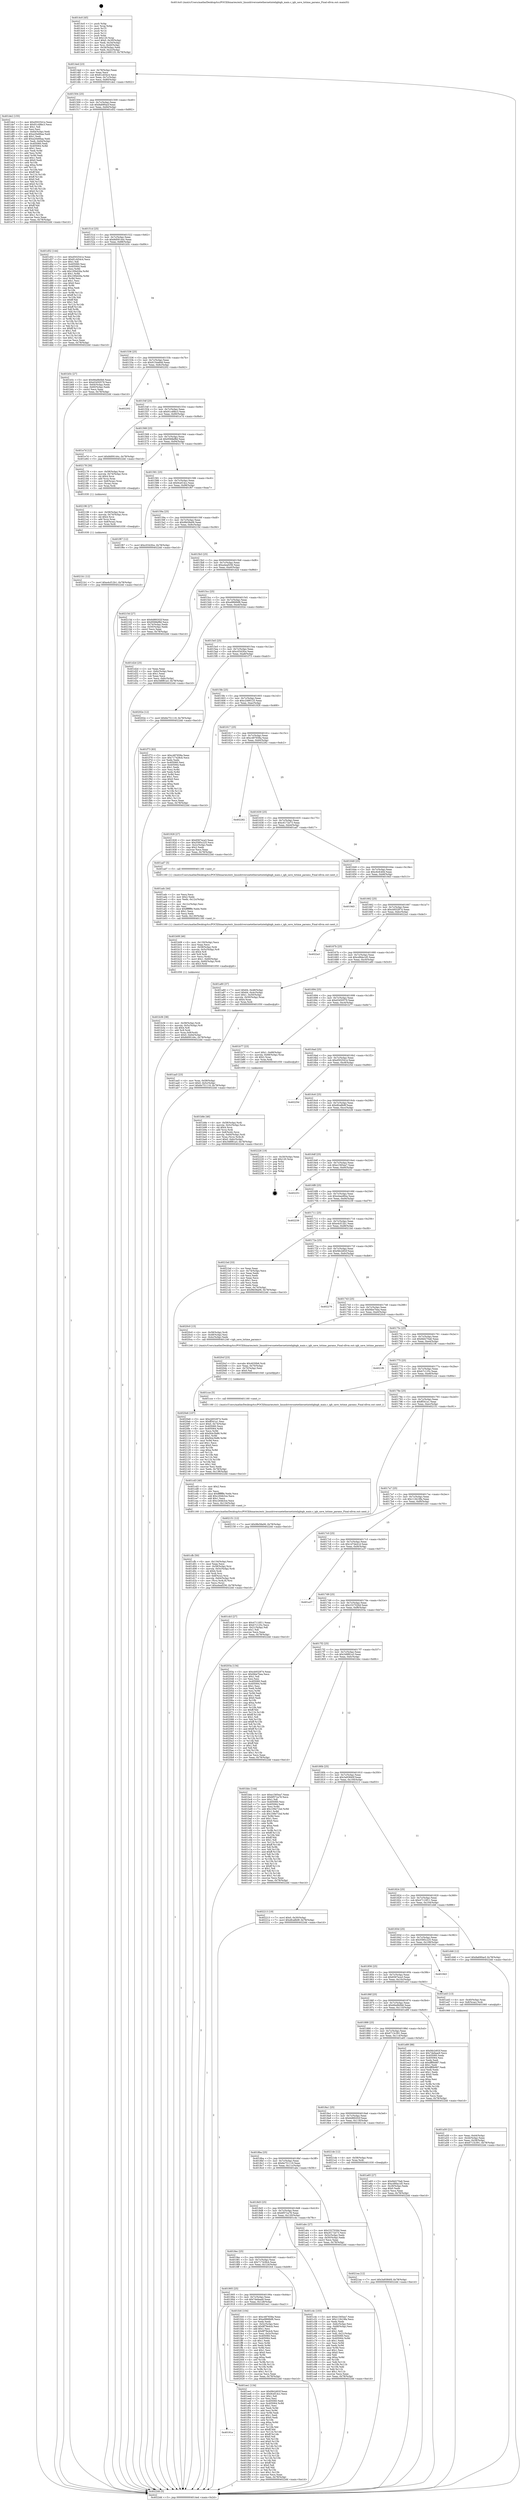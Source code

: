 digraph "0x4014c0" {
  label = "0x4014c0 (/mnt/c/Users/mathe/Desktop/tcc/POCII/binaries/extr_linuxdriversnetethernetinteligbigb_main.c_igb_save_txtime_params_Final-ollvm.out::main(0))"
  labelloc = "t"
  node[shape=record]

  Entry [label="",width=0.3,height=0.3,shape=circle,fillcolor=black,style=filled]
  "0x4014ed" [label="{
     0x4014ed [23]\l
     | [instrs]\l
     &nbsp;&nbsp;0x4014ed \<+3\>: mov -0x78(%rbp),%eax\l
     &nbsp;&nbsp;0x4014f0 \<+2\>: mov %eax,%ecx\l
     &nbsp;&nbsp;0x4014f2 \<+6\>: sub $0x81cb54c4,%ecx\l
     &nbsp;&nbsp;0x4014f8 \<+3\>: mov %eax,-0x7c(%rbp)\l
     &nbsp;&nbsp;0x4014fb \<+3\>: mov %ecx,-0x80(%rbp)\l
     &nbsp;&nbsp;0x4014fe \<+6\>: je 0000000000401de2 \<main+0x922\>\l
  }"]
  "0x401de2" [label="{
     0x401de2 [155]\l
     | [instrs]\l
     &nbsp;&nbsp;0x401de2 \<+5\>: mov $0xd502541e,%eax\l
     &nbsp;&nbsp;0x401de7 \<+5\>: mov $0x91c49bc3,%ecx\l
     &nbsp;&nbsp;0x401dec \<+2\>: mov $0x1,%dl\l
     &nbsp;&nbsp;0x401dee \<+2\>: xor %esi,%esi\l
     &nbsp;&nbsp;0x401df0 \<+3\>: mov -0x64(%rbp),%edi\l
     &nbsp;&nbsp;0x401df3 \<+6\>: sub $0xa20e66aa,%edi\l
     &nbsp;&nbsp;0x401df9 \<+3\>: add $0x1,%edi\l
     &nbsp;&nbsp;0x401dfc \<+6\>: add $0xa20e66aa,%edi\l
     &nbsp;&nbsp;0x401e02 \<+3\>: mov %edi,-0x64(%rbp)\l
     &nbsp;&nbsp;0x401e05 \<+7\>: mov 0x405060,%edi\l
     &nbsp;&nbsp;0x401e0c \<+8\>: mov 0x405064,%r8d\l
     &nbsp;&nbsp;0x401e14 \<+3\>: sub $0x1,%esi\l
     &nbsp;&nbsp;0x401e17 \<+3\>: mov %edi,%r9d\l
     &nbsp;&nbsp;0x401e1a \<+3\>: add %esi,%r9d\l
     &nbsp;&nbsp;0x401e1d \<+4\>: imul %r9d,%edi\l
     &nbsp;&nbsp;0x401e21 \<+3\>: and $0x1,%edi\l
     &nbsp;&nbsp;0x401e24 \<+3\>: cmp $0x0,%edi\l
     &nbsp;&nbsp;0x401e27 \<+4\>: sete %r10b\l
     &nbsp;&nbsp;0x401e2b \<+4\>: cmp $0xa,%r8d\l
     &nbsp;&nbsp;0x401e2f \<+4\>: setl %r11b\l
     &nbsp;&nbsp;0x401e33 \<+3\>: mov %r10b,%bl\l
     &nbsp;&nbsp;0x401e36 \<+3\>: xor $0xff,%bl\l
     &nbsp;&nbsp;0x401e39 \<+3\>: mov %r11b,%r14b\l
     &nbsp;&nbsp;0x401e3c \<+4\>: xor $0xff,%r14b\l
     &nbsp;&nbsp;0x401e40 \<+3\>: xor $0x0,%dl\l
     &nbsp;&nbsp;0x401e43 \<+3\>: mov %bl,%r15b\l
     &nbsp;&nbsp;0x401e46 \<+4\>: and $0x0,%r15b\l
     &nbsp;&nbsp;0x401e4a \<+3\>: and %dl,%r10b\l
     &nbsp;&nbsp;0x401e4d \<+3\>: mov %r14b,%r12b\l
     &nbsp;&nbsp;0x401e50 \<+4\>: and $0x0,%r12b\l
     &nbsp;&nbsp;0x401e54 \<+3\>: and %dl,%r11b\l
     &nbsp;&nbsp;0x401e57 \<+3\>: or %r10b,%r15b\l
     &nbsp;&nbsp;0x401e5a \<+3\>: or %r11b,%r12b\l
     &nbsp;&nbsp;0x401e5d \<+3\>: xor %r12b,%r15b\l
     &nbsp;&nbsp;0x401e60 \<+3\>: or %r14b,%bl\l
     &nbsp;&nbsp;0x401e63 \<+3\>: xor $0xff,%bl\l
     &nbsp;&nbsp;0x401e66 \<+3\>: or $0x0,%dl\l
     &nbsp;&nbsp;0x401e69 \<+2\>: and %dl,%bl\l
     &nbsp;&nbsp;0x401e6b \<+3\>: or %bl,%r15b\l
     &nbsp;&nbsp;0x401e6e \<+4\>: test $0x1,%r15b\l
     &nbsp;&nbsp;0x401e72 \<+3\>: cmovne %ecx,%eax\l
     &nbsp;&nbsp;0x401e75 \<+3\>: mov %eax,-0x78(%rbp)\l
     &nbsp;&nbsp;0x401e78 \<+5\>: jmp 00000000004022dd \<main+0xe1d\>\l
  }"]
  "0x401504" [label="{
     0x401504 [25]\l
     | [instrs]\l
     &nbsp;&nbsp;0x401504 \<+5\>: jmp 0000000000401509 \<main+0x49\>\l
     &nbsp;&nbsp;0x401509 \<+3\>: mov -0x7c(%rbp),%eax\l
     &nbsp;&nbsp;0x40150c \<+5\>: sub $0x8a690acf,%eax\l
     &nbsp;&nbsp;0x401511 \<+6\>: mov %eax,-0x84(%rbp)\l
     &nbsp;&nbsp;0x401517 \<+6\>: je 0000000000401d52 \<main+0x892\>\l
  }"]
  Exit [label="",width=0.3,height=0.3,shape=circle,fillcolor=black,style=filled,peripheries=2]
  "0x401d52" [label="{
     0x401d52 [144]\l
     | [instrs]\l
     &nbsp;&nbsp;0x401d52 \<+5\>: mov $0xd502541e,%eax\l
     &nbsp;&nbsp;0x401d57 \<+5\>: mov $0x81cb54c4,%ecx\l
     &nbsp;&nbsp;0x401d5c \<+2\>: mov $0x1,%dl\l
     &nbsp;&nbsp;0x401d5e \<+7\>: mov 0x405060,%esi\l
     &nbsp;&nbsp;0x401d65 \<+7\>: mov 0x405064,%edi\l
     &nbsp;&nbsp;0x401d6c \<+3\>: mov %esi,%r8d\l
     &nbsp;&nbsp;0x401d6f \<+7\>: add $0x10f4d26a,%r8d\l
     &nbsp;&nbsp;0x401d76 \<+4\>: sub $0x1,%r8d\l
     &nbsp;&nbsp;0x401d7a \<+7\>: sub $0x10f4d26a,%r8d\l
     &nbsp;&nbsp;0x401d81 \<+4\>: imul %r8d,%esi\l
     &nbsp;&nbsp;0x401d85 \<+3\>: and $0x1,%esi\l
     &nbsp;&nbsp;0x401d88 \<+3\>: cmp $0x0,%esi\l
     &nbsp;&nbsp;0x401d8b \<+4\>: sete %r9b\l
     &nbsp;&nbsp;0x401d8f \<+3\>: cmp $0xa,%edi\l
     &nbsp;&nbsp;0x401d92 \<+4\>: setl %r10b\l
     &nbsp;&nbsp;0x401d96 \<+3\>: mov %r9b,%r11b\l
     &nbsp;&nbsp;0x401d99 \<+4\>: xor $0xff,%r11b\l
     &nbsp;&nbsp;0x401d9d \<+3\>: mov %r10b,%bl\l
     &nbsp;&nbsp;0x401da0 \<+3\>: xor $0xff,%bl\l
     &nbsp;&nbsp;0x401da3 \<+3\>: xor $0x1,%dl\l
     &nbsp;&nbsp;0x401da6 \<+3\>: mov %r11b,%r14b\l
     &nbsp;&nbsp;0x401da9 \<+4\>: and $0xff,%r14b\l
     &nbsp;&nbsp;0x401dad \<+3\>: and %dl,%r9b\l
     &nbsp;&nbsp;0x401db0 \<+3\>: mov %bl,%r15b\l
     &nbsp;&nbsp;0x401db3 \<+4\>: and $0xff,%r15b\l
     &nbsp;&nbsp;0x401db7 \<+3\>: and %dl,%r10b\l
     &nbsp;&nbsp;0x401dba \<+3\>: or %r9b,%r14b\l
     &nbsp;&nbsp;0x401dbd \<+3\>: or %r10b,%r15b\l
     &nbsp;&nbsp;0x401dc0 \<+3\>: xor %r15b,%r14b\l
     &nbsp;&nbsp;0x401dc3 \<+3\>: or %bl,%r11b\l
     &nbsp;&nbsp;0x401dc6 \<+4\>: xor $0xff,%r11b\l
     &nbsp;&nbsp;0x401dca \<+3\>: or $0x1,%dl\l
     &nbsp;&nbsp;0x401dcd \<+3\>: and %dl,%r11b\l
     &nbsp;&nbsp;0x401dd0 \<+3\>: or %r11b,%r14b\l
     &nbsp;&nbsp;0x401dd3 \<+4\>: test $0x1,%r14b\l
     &nbsp;&nbsp;0x401dd7 \<+3\>: cmovne %ecx,%eax\l
     &nbsp;&nbsp;0x401dda \<+3\>: mov %eax,-0x78(%rbp)\l
     &nbsp;&nbsp;0x401ddd \<+5\>: jmp 00000000004022dd \<main+0xe1d\>\l
  }"]
  "0x40151d" [label="{
     0x40151d [25]\l
     | [instrs]\l
     &nbsp;&nbsp;0x40151d \<+5\>: jmp 0000000000401522 \<main+0x62\>\l
     &nbsp;&nbsp;0x401522 \<+3\>: mov -0x7c(%rbp),%eax\l
     &nbsp;&nbsp;0x401525 \<+5\>: sub $0x8d09144c,%eax\l
     &nbsp;&nbsp;0x40152a \<+6\>: mov %eax,-0x88(%rbp)\l
     &nbsp;&nbsp;0x401530 \<+6\>: je 0000000000401b5c \<main+0x69c\>\l
  }"]
  "0x4021ea" [label="{
     0x4021ea [12]\l
     | [instrs]\l
     &nbsp;&nbsp;0x4021ea \<+7\>: movl $0x3a93840f,-0x78(%rbp)\l
     &nbsp;&nbsp;0x4021f1 \<+5\>: jmp 00000000004022dd \<main+0xe1d\>\l
  }"]
  "0x401b5c" [label="{
     0x401b5c [27]\l
     | [instrs]\l
     &nbsp;&nbsp;0x401b5c \<+5\>: mov $0x66a9b0b6,%eax\l
     &nbsp;&nbsp;0x401b61 \<+5\>: mov $0xd3450579,%ecx\l
     &nbsp;&nbsp;0x401b66 \<+3\>: mov -0x64(%rbp),%edx\l
     &nbsp;&nbsp;0x401b69 \<+3\>: cmp -0x60(%rbp),%edx\l
     &nbsp;&nbsp;0x401b6c \<+3\>: cmovl %ecx,%eax\l
     &nbsp;&nbsp;0x401b6f \<+3\>: mov %eax,-0x78(%rbp)\l
     &nbsp;&nbsp;0x401b72 \<+5\>: jmp 00000000004022dd \<main+0xe1d\>\l
  }"]
  "0x401536" [label="{
     0x401536 [25]\l
     | [instrs]\l
     &nbsp;&nbsp;0x401536 \<+5\>: jmp 000000000040153b \<main+0x7b\>\l
     &nbsp;&nbsp;0x40153b \<+3\>: mov -0x7c(%rbp),%eax\l
     &nbsp;&nbsp;0x40153e \<+5\>: sub $0x9154a6dd,%eax\l
     &nbsp;&nbsp;0x401543 \<+6\>: mov %eax,-0x8c(%rbp)\l
     &nbsp;&nbsp;0x401549 \<+6\>: je 0000000000402202 \<main+0xd42\>\l
  }"]
  "0x4021b1" [label="{
     0x4021b1 [12]\l
     | [instrs]\l
     &nbsp;&nbsp;0x4021b1 \<+7\>: movl $0xe4cf12b1,-0x78(%rbp)\l
     &nbsp;&nbsp;0x4021b8 \<+5\>: jmp 00000000004022dd \<main+0xe1d\>\l
  }"]
  "0x402202" [label="{
     0x402202\l
  }", style=dashed]
  "0x40154f" [label="{
     0x40154f [25]\l
     | [instrs]\l
     &nbsp;&nbsp;0x40154f \<+5\>: jmp 0000000000401554 \<main+0x94\>\l
     &nbsp;&nbsp;0x401554 \<+3\>: mov -0x7c(%rbp),%eax\l
     &nbsp;&nbsp;0x401557 \<+5\>: sub $0x91c49bc3,%eax\l
     &nbsp;&nbsp;0x40155c \<+6\>: mov %eax,-0x90(%rbp)\l
     &nbsp;&nbsp;0x401562 \<+6\>: je 0000000000401e7d \<main+0x9bd\>\l
  }"]
  "0x402196" [label="{
     0x402196 [27]\l
     | [instrs]\l
     &nbsp;&nbsp;0x402196 \<+4\>: mov -0x58(%rbp),%rax\l
     &nbsp;&nbsp;0x40219a \<+4\>: movslq -0x74(%rbp),%rcx\l
     &nbsp;&nbsp;0x40219e \<+4\>: shl $0x4,%rcx\l
     &nbsp;&nbsp;0x4021a2 \<+3\>: add %rcx,%rax\l
     &nbsp;&nbsp;0x4021a5 \<+4\>: mov 0x8(%rax),%rax\l
     &nbsp;&nbsp;0x4021a9 \<+3\>: mov %rax,%rdi\l
     &nbsp;&nbsp;0x4021ac \<+5\>: call 0000000000401030 \<free@plt\>\l
     | [calls]\l
     &nbsp;&nbsp;0x401030 \{1\} (unknown)\l
  }"]
  "0x401e7d" [label="{
     0x401e7d [12]\l
     | [instrs]\l
     &nbsp;&nbsp;0x401e7d \<+7\>: movl $0x8d09144c,-0x78(%rbp)\l
     &nbsp;&nbsp;0x401e84 \<+5\>: jmp 00000000004022dd \<main+0xe1d\>\l
  }"]
  "0x401568" [label="{
     0x401568 [25]\l
     | [instrs]\l
     &nbsp;&nbsp;0x401568 \<+5\>: jmp 000000000040156d \<main+0xad\>\l
     &nbsp;&nbsp;0x40156d \<+3\>: mov -0x7c(%rbp),%eax\l
     &nbsp;&nbsp;0x401570 \<+5\>: sub $0x9568ef8d,%eax\l
     &nbsp;&nbsp;0x401575 \<+6\>: mov %eax,-0x94(%rbp)\l
     &nbsp;&nbsp;0x40157b \<+6\>: je 0000000000402178 \<main+0xcb8\>\l
  }"]
  "0x4020e6" [label="{
     0x4020e6 [107]\l
     | [instrs]\l
     &nbsp;&nbsp;0x4020e6 \<+5\>: mov $0xcb932874,%edx\l
     &nbsp;&nbsp;0x4020eb \<+5\>: mov $0xff341a1,%esi\l
     &nbsp;&nbsp;0x4020f0 \<+7\>: movl $0x0,-0x74(%rbp)\l
     &nbsp;&nbsp;0x4020f7 \<+7\>: mov 0x405060,%ecx\l
     &nbsp;&nbsp;0x4020fe \<+8\>: mov 0x405064,%r8d\l
     &nbsp;&nbsp;0x402106 \<+3\>: mov %ecx,%r9d\l
     &nbsp;&nbsp;0x402109 \<+7\>: add $0xf44c5b86,%r9d\l
     &nbsp;&nbsp;0x402110 \<+4\>: sub $0x1,%r9d\l
     &nbsp;&nbsp;0x402114 \<+7\>: sub $0xf44c5b86,%r9d\l
     &nbsp;&nbsp;0x40211b \<+4\>: imul %r9d,%ecx\l
     &nbsp;&nbsp;0x40211f \<+3\>: and $0x1,%ecx\l
     &nbsp;&nbsp;0x402122 \<+3\>: cmp $0x0,%ecx\l
     &nbsp;&nbsp;0x402125 \<+4\>: sete %r10b\l
     &nbsp;&nbsp;0x402129 \<+4\>: cmp $0xa,%r8d\l
     &nbsp;&nbsp;0x40212d \<+4\>: setl %r11b\l
     &nbsp;&nbsp;0x402131 \<+3\>: mov %r10b,%bl\l
     &nbsp;&nbsp;0x402134 \<+3\>: and %r11b,%bl\l
     &nbsp;&nbsp;0x402137 \<+3\>: xor %r11b,%r10b\l
     &nbsp;&nbsp;0x40213a \<+3\>: or %r10b,%bl\l
     &nbsp;&nbsp;0x40213d \<+3\>: test $0x1,%bl\l
     &nbsp;&nbsp;0x402140 \<+3\>: cmovne %esi,%edx\l
     &nbsp;&nbsp;0x402143 \<+3\>: mov %edx,-0x78(%rbp)\l
     &nbsp;&nbsp;0x402146 \<+6\>: mov %eax,-0x138(%rbp)\l
     &nbsp;&nbsp;0x40214c \<+5\>: jmp 00000000004022dd \<main+0xe1d\>\l
  }"]
  "0x402178" [label="{
     0x402178 [30]\l
     | [instrs]\l
     &nbsp;&nbsp;0x402178 \<+4\>: mov -0x58(%rbp),%rax\l
     &nbsp;&nbsp;0x40217c \<+4\>: movslq -0x74(%rbp),%rcx\l
     &nbsp;&nbsp;0x402180 \<+4\>: shl $0x4,%rcx\l
     &nbsp;&nbsp;0x402184 \<+3\>: add %rcx,%rax\l
     &nbsp;&nbsp;0x402187 \<+4\>: mov 0x8(%rax),%rax\l
     &nbsp;&nbsp;0x40218b \<+3\>: mov (%rax),%rax\l
     &nbsp;&nbsp;0x40218e \<+3\>: mov %rax,%rdi\l
     &nbsp;&nbsp;0x402191 \<+5\>: call 0000000000401030 \<free@plt\>\l
     | [calls]\l
     &nbsp;&nbsp;0x401030 \{1\} (unknown)\l
  }"]
  "0x401581" [label="{
     0x401581 [25]\l
     | [instrs]\l
     &nbsp;&nbsp;0x401581 \<+5\>: jmp 0000000000401586 \<main+0xc6\>\l
     &nbsp;&nbsp;0x401586 \<+3\>: mov -0x7c(%rbp),%eax\l
     &nbsp;&nbsp;0x401589 \<+5\>: sub $0x9cef14cc,%eax\l
     &nbsp;&nbsp;0x40158e \<+6\>: mov %eax,-0x98(%rbp)\l
     &nbsp;&nbsp;0x401594 \<+6\>: je 0000000000401f67 \<main+0xaa7\>\l
  }"]
  "0x4020cf" [label="{
     0x4020cf [23]\l
     | [instrs]\l
     &nbsp;&nbsp;0x4020cf \<+10\>: movabs $0x4030b6,%rdi\l
     &nbsp;&nbsp;0x4020d9 \<+3\>: mov %eax,-0x70(%rbp)\l
     &nbsp;&nbsp;0x4020dc \<+3\>: mov -0x70(%rbp),%esi\l
     &nbsp;&nbsp;0x4020df \<+2\>: mov $0x0,%al\l
     &nbsp;&nbsp;0x4020e1 \<+5\>: call 0000000000401040 \<printf@plt\>\l
     | [calls]\l
     &nbsp;&nbsp;0x401040 \{1\} (unknown)\l
  }"]
  "0x401f67" [label="{
     0x401f67 [12]\l
     | [instrs]\l
     &nbsp;&nbsp;0x401f67 \<+7\>: movl $0xc0342fce,-0x78(%rbp)\l
     &nbsp;&nbsp;0x401f6e \<+5\>: jmp 00000000004022dd \<main+0xe1d\>\l
  }"]
  "0x40159a" [label="{
     0x40159a [25]\l
     | [instrs]\l
     &nbsp;&nbsp;0x40159a \<+5\>: jmp 000000000040159f \<main+0xdf\>\l
     &nbsp;&nbsp;0x40159f \<+3\>: mov -0x7c(%rbp),%eax\l
     &nbsp;&nbsp;0x4015a2 \<+5\>: sub $0x9fe58a06,%eax\l
     &nbsp;&nbsp;0x4015a7 \<+6\>: mov %eax,-0x9c(%rbp)\l
     &nbsp;&nbsp;0x4015ad \<+6\>: je 000000000040215d \<main+0xc9d\>\l
  }"]
  "0x40191e" [label="{
     0x40191e\l
  }", style=dashed]
  "0x40215d" [label="{
     0x40215d [27]\l
     | [instrs]\l
     &nbsp;&nbsp;0x40215d \<+5\>: mov $0x6d89202f,%eax\l
     &nbsp;&nbsp;0x402162 \<+5\>: mov $0x9568ef8d,%ecx\l
     &nbsp;&nbsp;0x402167 \<+3\>: mov -0x74(%rbp),%edx\l
     &nbsp;&nbsp;0x40216a \<+3\>: cmp -0x50(%rbp),%edx\l
     &nbsp;&nbsp;0x40216d \<+3\>: cmovl %ecx,%eax\l
     &nbsp;&nbsp;0x402170 \<+3\>: mov %eax,-0x78(%rbp)\l
     &nbsp;&nbsp;0x402173 \<+5\>: jmp 00000000004022dd \<main+0xe1d\>\l
  }"]
  "0x4015b3" [label="{
     0x4015b3 [25]\l
     | [instrs]\l
     &nbsp;&nbsp;0x4015b3 \<+5\>: jmp 00000000004015b8 \<main+0xf8\>\l
     &nbsp;&nbsp;0x4015b8 \<+3\>: mov -0x7c(%rbp),%eax\l
     &nbsp;&nbsp;0x4015bb \<+5\>: sub $0xa4eaf256,%eax\l
     &nbsp;&nbsp;0x4015c0 \<+6\>: mov %eax,-0xa0(%rbp)\l
     &nbsp;&nbsp;0x4015c6 \<+6\>: je 0000000000401d2d \<main+0x86d\>\l
  }"]
  "0x401ee1" [label="{
     0x401ee1 [134]\l
     | [instrs]\l
     &nbsp;&nbsp;0x401ee1 \<+5\>: mov $0xf4b2d02f,%eax\l
     &nbsp;&nbsp;0x401ee6 \<+5\>: mov $0x9cef14cc,%ecx\l
     &nbsp;&nbsp;0x401eeb \<+2\>: mov $0x1,%dl\l
     &nbsp;&nbsp;0x401eed \<+2\>: xor %esi,%esi\l
     &nbsp;&nbsp;0x401eef \<+7\>: mov 0x405060,%edi\l
     &nbsp;&nbsp;0x401ef6 \<+8\>: mov 0x405064,%r8d\l
     &nbsp;&nbsp;0x401efe \<+3\>: sub $0x1,%esi\l
     &nbsp;&nbsp;0x401f01 \<+3\>: mov %edi,%r9d\l
     &nbsp;&nbsp;0x401f04 \<+3\>: add %esi,%r9d\l
     &nbsp;&nbsp;0x401f07 \<+4\>: imul %r9d,%edi\l
     &nbsp;&nbsp;0x401f0b \<+3\>: and $0x1,%edi\l
     &nbsp;&nbsp;0x401f0e \<+3\>: cmp $0x0,%edi\l
     &nbsp;&nbsp;0x401f11 \<+4\>: sete %r10b\l
     &nbsp;&nbsp;0x401f15 \<+4\>: cmp $0xa,%r8d\l
     &nbsp;&nbsp;0x401f19 \<+4\>: setl %r11b\l
     &nbsp;&nbsp;0x401f1d \<+3\>: mov %r10b,%bl\l
     &nbsp;&nbsp;0x401f20 \<+3\>: xor $0xff,%bl\l
     &nbsp;&nbsp;0x401f23 \<+3\>: mov %r11b,%r14b\l
     &nbsp;&nbsp;0x401f26 \<+4\>: xor $0xff,%r14b\l
     &nbsp;&nbsp;0x401f2a \<+3\>: xor $0x0,%dl\l
     &nbsp;&nbsp;0x401f2d \<+3\>: mov %bl,%r15b\l
     &nbsp;&nbsp;0x401f30 \<+4\>: and $0x0,%r15b\l
     &nbsp;&nbsp;0x401f34 \<+3\>: and %dl,%r10b\l
     &nbsp;&nbsp;0x401f37 \<+3\>: mov %r14b,%r12b\l
     &nbsp;&nbsp;0x401f3a \<+4\>: and $0x0,%r12b\l
     &nbsp;&nbsp;0x401f3e \<+3\>: and %dl,%r11b\l
     &nbsp;&nbsp;0x401f41 \<+3\>: or %r10b,%r15b\l
     &nbsp;&nbsp;0x401f44 \<+3\>: or %r11b,%r12b\l
     &nbsp;&nbsp;0x401f47 \<+3\>: xor %r12b,%r15b\l
     &nbsp;&nbsp;0x401f4a \<+3\>: or %r14b,%bl\l
     &nbsp;&nbsp;0x401f4d \<+3\>: xor $0xff,%bl\l
     &nbsp;&nbsp;0x401f50 \<+3\>: or $0x0,%dl\l
     &nbsp;&nbsp;0x401f53 \<+2\>: and %dl,%bl\l
     &nbsp;&nbsp;0x401f55 \<+3\>: or %bl,%r15b\l
     &nbsp;&nbsp;0x401f58 \<+4\>: test $0x1,%r15b\l
     &nbsp;&nbsp;0x401f5c \<+3\>: cmovne %ecx,%eax\l
     &nbsp;&nbsp;0x401f5f \<+3\>: mov %eax,-0x78(%rbp)\l
     &nbsp;&nbsp;0x401f62 \<+5\>: jmp 00000000004022dd \<main+0xe1d\>\l
  }"]
  "0x401d2d" [label="{
     0x401d2d [25]\l
     | [instrs]\l
     &nbsp;&nbsp;0x401d2d \<+2\>: xor %eax,%eax\l
     &nbsp;&nbsp;0x401d2f \<+3\>: mov -0x6c(%rbp),%ecx\l
     &nbsp;&nbsp;0x401d32 \<+3\>: sub $0x1,%eax\l
     &nbsp;&nbsp;0x401d35 \<+2\>: sub %eax,%ecx\l
     &nbsp;&nbsp;0x401d37 \<+3\>: mov %ecx,-0x6c(%rbp)\l
     &nbsp;&nbsp;0x401d3a \<+7\>: movl $0x348f81a3,-0x78(%rbp)\l
     &nbsp;&nbsp;0x401d41 \<+5\>: jmp 00000000004022dd \<main+0xe1d\>\l
  }"]
  "0x4015cc" [label="{
     0x4015cc [25]\l
     | [instrs]\l
     &nbsp;&nbsp;0x4015cc \<+5\>: jmp 00000000004015d1 \<main+0x111\>\l
     &nbsp;&nbsp;0x4015d1 \<+3\>: mov -0x7c(%rbp),%eax\l
     &nbsp;&nbsp;0x4015d4 \<+5\>: sub $0xa9866bf6,%eax\l
     &nbsp;&nbsp;0x4015d9 \<+6\>: mov %eax,-0xa4(%rbp)\l
     &nbsp;&nbsp;0x4015df \<+6\>: je 000000000040202e \<main+0xb6e\>\l
  }"]
  "0x401905" [label="{
     0x401905 [25]\l
     | [instrs]\l
     &nbsp;&nbsp;0x401905 \<+5\>: jmp 000000000040190a \<main+0x44a\>\l
     &nbsp;&nbsp;0x40190a \<+3\>: mov -0x7c(%rbp),%eax\l
     &nbsp;&nbsp;0x40190d \<+5\>: sub $0x7defaae9,%eax\l
     &nbsp;&nbsp;0x401912 \<+6\>: mov %eax,-0x128(%rbp)\l
     &nbsp;&nbsp;0x401918 \<+6\>: je 0000000000401ee1 \<main+0xa21\>\l
  }"]
  "0x40202e" [label="{
     0x40202e [12]\l
     | [instrs]\l
     &nbsp;&nbsp;0x40202e \<+7\>: movl $0x6e751119,-0x78(%rbp)\l
     &nbsp;&nbsp;0x402035 \<+5\>: jmp 00000000004022dd \<main+0xe1d\>\l
  }"]
  "0x4015e5" [label="{
     0x4015e5 [25]\l
     | [instrs]\l
     &nbsp;&nbsp;0x4015e5 \<+5\>: jmp 00000000004015ea \<main+0x12a\>\l
     &nbsp;&nbsp;0x4015ea \<+3\>: mov -0x7c(%rbp),%eax\l
     &nbsp;&nbsp;0x4015ed \<+5\>: sub $0xc0342fce,%eax\l
     &nbsp;&nbsp;0x4015f2 \<+6\>: mov %eax,-0xa8(%rbp)\l
     &nbsp;&nbsp;0x4015f8 \<+6\>: je 0000000000401f73 \<main+0xab3\>\l
  }"]
  "0x401fc6" [label="{
     0x401fc6 [104]\l
     | [instrs]\l
     &nbsp;&nbsp;0x401fc6 \<+5\>: mov $0xc487658a,%eax\l
     &nbsp;&nbsp;0x401fcb \<+5\>: mov $0xa9866bf6,%ecx\l
     &nbsp;&nbsp;0x401fd0 \<+2\>: xor %edx,%edx\l
     &nbsp;&nbsp;0x401fd2 \<+3\>: mov -0x5c(%rbp),%esi\l
     &nbsp;&nbsp;0x401fd5 \<+6\>: add $0x8f78e4cb,%esi\l
     &nbsp;&nbsp;0x401fdb \<+3\>: add $0x1,%esi\l
     &nbsp;&nbsp;0x401fde \<+6\>: sub $0x8f78e4cb,%esi\l
     &nbsp;&nbsp;0x401fe4 \<+3\>: mov %esi,-0x5c(%rbp)\l
     &nbsp;&nbsp;0x401fe7 \<+7\>: mov 0x405060,%esi\l
     &nbsp;&nbsp;0x401fee \<+7\>: mov 0x405064,%edi\l
     &nbsp;&nbsp;0x401ff5 \<+3\>: sub $0x1,%edx\l
     &nbsp;&nbsp;0x401ff8 \<+3\>: mov %esi,%r8d\l
     &nbsp;&nbsp;0x401ffb \<+3\>: add %edx,%r8d\l
     &nbsp;&nbsp;0x401ffe \<+4\>: imul %r8d,%esi\l
     &nbsp;&nbsp;0x402002 \<+3\>: and $0x1,%esi\l
     &nbsp;&nbsp;0x402005 \<+3\>: cmp $0x0,%esi\l
     &nbsp;&nbsp;0x402008 \<+4\>: sete %r9b\l
     &nbsp;&nbsp;0x40200c \<+3\>: cmp $0xa,%edi\l
     &nbsp;&nbsp;0x40200f \<+4\>: setl %r10b\l
     &nbsp;&nbsp;0x402013 \<+3\>: mov %r9b,%r11b\l
     &nbsp;&nbsp;0x402016 \<+3\>: and %r10b,%r11b\l
     &nbsp;&nbsp;0x402019 \<+3\>: xor %r10b,%r9b\l
     &nbsp;&nbsp;0x40201c \<+3\>: or %r9b,%r11b\l
     &nbsp;&nbsp;0x40201f \<+4\>: test $0x1,%r11b\l
     &nbsp;&nbsp;0x402023 \<+3\>: cmovne %ecx,%eax\l
     &nbsp;&nbsp;0x402026 \<+3\>: mov %eax,-0x78(%rbp)\l
     &nbsp;&nbsp;0x402029 \<+5\>: jmp 00000000004022dd \<main+0xe1d\>\l
  }"]
  "0x401f73" [label="{
     0x401f73 [83]\l
     | [instrs]\l
     &nbsp;&nbsp;0x401f73 \<+5\>: mov $0xc487658a,%eax\l
     &nbsp;&nbsp;0x401f78 \<+5\>: mov $0x717428cb,%ecx\l
     &nbsp;&nbsp;0x401f7d \<+2\>: xor %edx,%edx\l
     &nbsp;&nbsp;0x401f7f \<+7\>: mov 0x405060,%esi\l
     &nbsp;&nbsp;0x401f86 \<+7\>: mov 0x405064,%edi\l
     &nbsp;&nbsp;0x401f8d \<+3\>: sub $0x1,%edx\l
     &nbsp;&nbsp;0x401f90 \<+3\>: mov %esi,%r8d\l
     &nbsp;&nbsp;0x401f93 \<+3\>: add %edx,%r8d\l
     &nbsp;&nbsp;0x401f96 \<+4\>: imul %r8d,%esi\l
     &nbsp;&nbsp;0x401f9a \<+3\>: and $0x1,%esi\l
     &nbsp;&nbsp;0x401f9d \<+3\>: cmp $0x0,%esi\l
     &nbsp;&nbsp;0x401fa0 \<+4\>: sete %r9b\l
     &nbsp;&nbsp;0x401fa4 \<+3\>: cmp $0xa,%edi\l
     &nbsp;&nbsp;0x401fa7 \<+4\>: setl %r10b\l
     &nbsp;&nbsp;0x401fab \<+3\>: mov %r9b,%r11b\l
     &nbsp;&nbsp;0x401fae \<+3\>: and %r10b,%r11b\l
     &nbsp;&nbsp;0x401fb1 \<+3\>: xor %r10b,%r9b\l
     &nbsp;&nbsp;0x401fb4 \<+3\>: or %r9b,%r11b\l
     &nbsp;&nbsp;0x401fb7 \<+4\>: test $0x1,%r11b\l
     &nbsp;&nbsp;0x401fbb \<+3\>: cmovne %ecx,%eax\l
     &nbsp;&nbsp;0x401fbe \<+3\>: mov %eax,-0x78(%rbp)\l
     &nbsp;&nbsp;0x401fc1 \<+5\>: jmp 00000000004022dd \<main+0xe1d\>\l
  }"]
  "0x4015fe" [label="{
     0x4015fe [25]\l
     | [instrs]\l
     &nbsp;&nbsp;0x4015fe \<+5\>: jmp 0000000000401603 \<main+0x143\>\l
     &nbsp;&nbsp;0x401603 \<+3\>: mov -0x7c(%rbp),%eax\l
     &nbsp;&nbsp;0x401606 \<+5\>: sub $0xc2490125,%eax\l
     &nbsp;&nbsp;0x40160b \<+6\>: mov %eax,-0xac(%rbp)\l
     &nbsp;&nbsp;0x401611 \<+6\>: je 0000000000401928 \<main+0x468\>\l
  }"]
  "0x401cfb" [label="{
     0x401cfb [50]\l
     | [instrs]\l
     &nbsp;&nbsp;0x401cfb \<+6\>: mov -0x134(%rbp),%ecx\l
     &nbsp;&nbsp;0x401d01 \<+3\>: imul %eax,%ecx\l
     &nbsp;&nbsp;0x401d04 \<+4\>: mov -0x58(%rbp),%rsi\l
     &nbsp;&nbsp;0x401d08 \<+4\>: movslq -0x5c(%rbp),%rdi\l
     &nbsp;&nbsp;0x401d0c \<+4\>: shl $0x4,%rdi\l
     &nbsp;&nbsp;0x401d10 \<+3\>: add %rdi,%rsi\l
     &nbsp;&nbsp;0x401d13 \<+4\>: mov 0x8(%rsi),%rsi\l
     &nbsp;&nbsp;0x401d17 \<+4\>: movslq -0x64(%rbp),%rdi\l
     &nbsp;&nbsp;0x401d1b \<+4\>: mov (%rsi,%rdi,8),%rsi\l
     &nbsp;&nbsp;0x401d1f \<+2\>: mov %ecx,(%rsi)\l
     &nbsp;&nbsp;0x401d21 \<+7\>: movl $0xa4eaf256,-0x78(%rbp)\l
     &nbsp;&nbsp;0x401d28 \<+5\>: jmp 00000000004022dd \<main+0xe1d\>\l
  }"]
  "0x401928" [label="{
     0x401928 [27]\l
     | [instrs]\l
     &nbsp;&nbsp;0x401928 \<+5\>: mov $0x6567eca3,%eax\l
     &nbsp;&nbsp;0x40192d \<+5\>: mov $0x5585c225,%ecx\l
     &nbsp;&nbsp;0x401932 \<+3\>: mov -0x2c(%rbp),%edx\l
     &nbsp;&nbsp;0x401935 \<+3\>: cmp $0x2,%edx\l
     &nbsp;&nbsp;0x401938 \<+3\>: cmovne %ecx,%eax\l
     &nbsp;&nbsp;0x40193b \<+3\>: mov %eax,-0x78(%rbp)\l
     &nbsp;&nbsp;0x40193e \<+5\>: jmp 00000000004022dd \<main+0xe1d\>\l
  }"]
  "0x401617" [label="{
     0x401617 [25]\l
     | [instrs]\l
     &nbsp;&nbsp;0x401617 \<+5\>: jmp 000000000040161c \<main+0x15c\>\l
     &nbsp;&nbsp;0x40161c \<+3\>: mov -0x7c(%rbp),%eax\l
     &nbsp;&nbsp;0x40161f \<+5\>: sub $0xc487658a,%eax\l
     &nbsp;&nbsp;0x401624 \<+6\>: mov %eax,-0xb0(%rbp)\l
     &nbsp;&nbsp;0x40162a \<+6\>: je 0000000000402282 \<main+0xdc2\>\l
  }"]
  "0x4022dd" [label="{
     0x4022dd [5]\l
     | [instrs]\l
     &nbsp;&nbsp;0x4022dd \<+5\>: jmp 00000000004014ed \<main+0x2d\>\l
  }"]
  "0x4014c0" [label="{
     0x4014c0 [45]\l
     | [instrs]\l
     &nbsp;&nbsp;0x4014c0 \<+1\>: push %rbp\l
     &nbsp;&nbsp;0x4014c1 \<+3\>: mov %rsp,%rbp\l
     &nbsp;&nbsp;0x4014c4 \<+2\>: push %r15\l
     &nbsp;&nbsp;0x4014c6 \<+2\>: push %r14\l
     &nbsp;&nbsp;0x4014c8 \<+2\>: push %r12\l
     &nbsp;&nbsp;0x4014ca \<+1\>: push %rbx\l
     &nbsp;&nbsp;0x4014cb \<+7\>: sub $0x120,%rsp\l
     &nbsp;&nbsp;0x4014d2 \<+7\>: movl $0x0,-0x30(%rbp)\l
     &nbsp;&nbsp;0x4014d9 \<+3\>: mov %edi,-0x34(%rbp)\l
     &nbsp;&nbsp;0x4014dc \<+4\>: mov %rsi,-0x40(%rbp)\l
     &nbsp;&nbsp;0x4014e0 \<+3\>: mov -0x34(%rbp),%edi\l
     &nbsp;&nbsp;0x4014e3 \<+3\>: mov %edi,-0x2c(%rbp)\l
     &nbsp;&nbsp;0x4014e6 \<+7\>: movl $0xc2490125,-0x78(%rbp)\l
  }"]
  "0x401cd3" [label="{
     0x401cd3 [40]\l
     | [instrs]\l
     &nbsp;&nbsp;0x401cd3 \<+5\>: mov $0x2,%ecx\l
     &nbsp;&nbsp;0x401cd8 \<+1\>: cltd\l
     &nbsp;&nbsp;0x401cd9 \<+2\>: idiv %ecx\l
     &nbsp;&nbsp;0x401cdb \<+6\>: imul $0xfffffffe,%edx,%ecx\l
     &nbsp;&nbsp;0x401ce1 \<+6\>: add $0xc264b3ce,%ecx\l
     &nbsp;&nbsp;0x401ce7 \<+3\>: add $0x1,%ecx\l
     &nbsp;&nbsp;0x401cea \<+6\>: sub $0xc264b3ce,%ecx\l
     &nbsp;&nbsp;0x401cf0 \<+6\>: mov %ecx,-0x134(%rbp)\l
     &nbsp;&nbsp;0x401cf6 \<+5\>: call 0000000000401160 \<next_i\>\l
     | [calls]\l
     &nbsp;&nbsp;0x401160 \{1\} (/mnt/c/Users/mathe/Desktop/tcc/POCII/binaries/extr_linuxdriversnetethernetinteligbigb_main.c_igb_save_txtime_params_Final-ollvm.out::next_i)\l
  }"]
  "0x402282" [label="{
     0x402282\l
  }", style=dashed]
  "0x401630" [label="{
     0x401630 [25]\l
     | [instrs]\l
     &nbsp;&nbsp;0x401630 \<+5\>: jmp 0000000000401635 \<main+0x175\>\l
     &nbsp;&nbsp;0x401635 \<+3\>: mov -0x7c(%rbp),%eax\l
     &nbsp;&nbsp;0x401638 \<+5\>: sub $0xc6172e73,%eax\l
     &nbsp;&nbsp;0x40163d \<+6\>: mov %eax,-0xb4(%rbp)\l
     &nbsp;&nbsp;0x401643 \<+6\>: je 0000000000401ad7 \<main+0x617\>\l
  }"]
  "0x4018ec" [label="{
     0x4018ec [25]\l
     | [instrs]\l
     &nbsp;&nbsp;0x4018ec \<+5\>: jmp 00000000004018f1 \<main+0x431\>\l
     &nbsp;&nbsp;0x4018f1 \<+3\>: mov -0x7c(%rbp),%eax\l
     &nbsp;&nbsp;0x4018f4 \<+5\>: sub $0x717428cb,%eax\l
     &nbsp;&nbsp;0x4018f9 \<+6\>: mov %eax,-0x124(%rbp)\l
     &nbsp;&nbsp;0x4018ff \<+6\>: je 0000000000401fc6 \<main+0xb06\>\l
  }"]
  "0x401ad7" [label="{
     0x401ad7 [5]\l
     | [instrs]\l
     &nbsp;&nbsp;0x401ad7 \<+5\>: call 0000000000401160 \<next_i\>\l
     | [calls]\l
     &nbsp;&nbsp;0x401160 \{1\} (/mnt/c/Users/mathe/Desktop/tcc/POCII/binaries/extr_linuxdriversnetethernetinteligbigb_main.c_igb_save_txtime_params_Final-ollvm.out::next_i)\l
  }"]
  "0x401649" [label="{
     0x401649 [25]\l
     | [instrs]\l
     &nbsp;&nbsp;0x401649 \<+5\>: jmp 000000000040164e \<main+0x18e\>\l
     &nbsp;&nbsp;0x40164e \<+3\>: mov -0x7c(%rbp),%eax\l
     &nbsp;&nbsp;0x401651 \<+5\>: sub $0xc6cfc40d,%eax\l
     &nbsp;&nbsp;0x401656 \<+6\>: mov %eax,-0xb8(%rbp)\l
     &nbsp;&nbsp;0x40165c \<+6\>: je 00000000004019d3 \<main+0x513\>\l
  }"]
  "0x401c4c" [label="{
     0x401c4c [103]\l
     | [instrs]\l
     &nbsp;&nbsp;0x401c4c \<+5\>: mov $0xe1565ea7,%eax\l
     &nbsp;&nbsp;0x401c51 \<+5\>: mov $0x112b19fa,%ecx\l
     &nbsp;&nbsp;0x401c56 \<+2\>: xor %edx,%edx\l
     &nbsp;&nbsp;0x401c58 \<+3\>: mov -0x6c(%rbp),%esi\l
     &nbsp;&nbsp;0x401c5b \<+3\>: cmp -0x68(%rbp),%esi\l
     &nbsp;&nbsp;0x401c5e \<+4\>: setl %dil\l
     &nbsp;&nbsp;0x401c62 \<+4\>: and $0x1,%dil\l
     &nbsp;&nbsp;0x401c66 \<+4\>: mov %dil,-0x21(%rbp)\l
     &nbsp;&nbsp;0x401c6a \<+7\>: mov 0x405060,%esi\l
     &nbsp;&nbsp;0x401c71 \<+8\>: mov 0x405064,%r8d\l
     &nbsp;&nbsp;0x401c79 \<+3\>: sub $0x1,%edx\l
     &nbsp;&nbsp;0x401c7c \<+3\>: mov %esi,%r9d\l
     &nbsp;&nbsp;0x401c7f \<+3\>: add %edx,%r9d\l
     &nbsp;&nbsp;0x401c82 \<+4\>: imul %r9d,%esi\l
     &nbsp;&nbsp;0x401c86 \<+3\>: and $0x1,%esi\l
     &nbsp;&nbsp;0x401c89 \<+3\>: cmp $0x0,%esi\l
     &nbsp;&nbsp;0x401c8c \<+4\>: sete %dil\l
     &nbsp;&nbsp;0x401c90 \<+4\>: cmp $0xa,%r8d\l
     &nbsp;&nbsp;0x401c94 \<+4\>: setl %r10b\l
     &nbsp;&nbsp;0x401c98 \<+3\>: mov %dil,%r11b\l
     &nbsp;&nbsp;0x401c9b \<+3\>: and %r10b,%r11b\l
     &nbsp;&nbsp;0x401c9e \<+3\>: xor %r10b,%dil\l
     &nbsp;&nbsp;0x401ca1 \<+3\>: or %dil,%r11b\l
     &nbsp;&nbsp;0x401ca4 \<+4\>: test $0x1,%r11b\l
     &nbsp;&nbsp;0x401ca8 \<+3\>: cmovne %ecx,%eax\l
     &nbsp;&nbsp;0x401cab \<+3\>: mov %eax,-0x78(%rbp)\l
     &nbsp;&nbsp;0x401cae \<+5\>: jmp 00000000004022dd \<main+0xe1d\>\l
  }"]
  "0x4019d3" [label="{
     0x4019d3\l
  }", style=dashed]
  "0x401662" [label="{
     0x401662 [25]\l
     | [instrs]\l
     &nbsp;&nbsp;0x401662 \<+5\>: jmp 0000000000401667 \<main+0x1a7\>\l
     &nbsp;&nbsp;0x401667 \<+3\>: mov -0x7c(%rbp),%eax\l
     &nbsp;&nbsp;0x40166a \<+5\>: sub $0xcb932874,%eax\l
     &nbsp;&nbsp;0x40166f \<+6\>: mov %eax,-0xbc(%rbp)\l
     &nbsp;&nbsp;0x401675 \<+6\>: je 00000000004022a3 \<main+0xde3\>\l
  }"]
  "0x401b8e" [label="{
     0x401b8e [46]\l
     | [instrs]\l
     &nbsp;&nbsp;0x401b8e \<+4\>: mov -0x58(%rbp),%rdi\l
     &nbsp;&nbsp;0x401b92 \<+4\>: movslq -0x5c(%rbp),%rcx\l
     &nbsp;&nbsp;0x401b96 \<+4\>: shl $0x4,%rcx\l
     &nbsp;&nbsp;0x401b9a \<+3\>: add %rcx,%rdi\l
     &nbsp;&nbsp;0x401b9d \<+4\>: mov 0x8(%rdi),%rcx\l
     &nbsp;&nbsp;0x401ba1 \<+4\>: movslq -0x64(%rbp),%rdi\l
     &nbsp;&nbsp;0x401ba5 \<+4\>: mov %rax,(%rcx,%rdi,8)\l
     &nbsp;&nbsp;0x401ba9 \<+7\>: movl $0x0,-0x6c(%rbp)\l
     &nbsp;&nbsp;0x401bb0 \<+7\>: movl $0x348f81a3,-0x78(%rbp)\l
     &nbsp;&nbsp;0x401bb7 \<+5\>: jmp 00000000004022dd \<main+0xe1d\>\l
  }"]
  "0x4022a3" [label="{
     0x4022a3\l
  }", style=dashed]
  "0x40167b" [label="{
     0x40167b [25]\l
     | [instrs]\l
     &nbsp;&nbsp;0x40167b \<+5\>: jmp 0000000000401680 \<main+0x1c0\>\l
     &nbsp;&nbsp;0x401680 \<+3\>: mov -0x7c(%rbp),%eax\l
     &nbsp;&nbsp;0x401683 \<+5\>: sub $0xcd9da1d5,%eax\l
     &nbsp;&nbsp;0x401688 \<+6\>: mov %eax,-0xc0(%rbp)\l
     &nbsp;&nbsp;0x40168e \<+6\>: je 0000000000401a80 \<main+0x5c0\>\l
  }"]
  "0x401b36" [label="{
     0x401b36 [38]\l
     | [instrs]\l
     &nbsp;&nbsp;0x401b36 \<+4\>: mov -0x58(%rbp),%rdi\l
     &nbsp;&nbsp;0x401b3a \<+4\>: movslq -0x5c(%rbp),%r8\l
     &nbsp;&nbsp;0x401b3e \<+4\>: shl $0x4,%r8\l
     &nbsp;&nbsp;0x401b42 \<+3\>: add %r8,%rdi\l
     &nbsp;&nbsp;0x401b45 \<+4\>: mov %rax,0x8(%rdi)\l
     &nbsp;&nbsp;0x401b49 \<+7\>: movl $0x0,-0x64(%rbp)\l
     &nbsp;&nbsp;0x401b50 \<+7\>: movl $0x8d09144c,-0x78(%rbp)\l
     &nbsp;&nbsp;0x401b57 \<+5\>: jmp 00000000004022dd \<main+0xe1d\>\l
  }"]
  "0x401a80" [label="{
     0x401a80 [37]\l
     | [instrs]\l
     &nbsp;&nbsp;0x401a80 \<+7\>: movl $0x64,-0x48(%rbp)\l
     &nbsp;&nbsp;0x401a87 \<+7\>: movl $0x64,-0x4c(%rbp)\l
     &nbsp;&nbsp;0x401a8e \<+7\>: movl $0x1,-0x50(%rbp)\l
     &nbsp;&nbsp;0x401a95 \<+4\>: movslq -0x50(%rbp),%rax\l
     &nbsp;&nbsp;0x401a99 \<+4\>: shl $0x4,%rax\l
     &nbsp;&nbsp;0x401a9d \<+3\>: mov %rax,%rdi\l
     &nbsp;&nbsp;0x401aa0 \<+5\>: call 0000000000401050 \<malloc@plt\>\l
     | [calls]\l
     &nbsp;&nbsp;0x401050 \{1\} (unknown)\l
  }"]
  "0x401694" [label="{
     0x401694 [25]\l
     | [instrs]\l
     &nbsp;&nbsp;0x401694 \<+5\>: jmp 0000000000401699 \<main+0x1d9\>\l
     &nbsp;&nbsp;0x401699 \<+3\>: mov -0x7c(%rbp),%eax\l
     &nbsp;&nbsp;0x40169c \<+5\>: sub $0xd3450579,%eax\l
     &nbsp;&nbsp;0x4016a1 \<+6\>: mov %eax,-0xc4(%rbp)\l
     &nbsp;&nbsp;0x4016a7 \<+6\>: je 0000000000401b77 \<main+0x6b7\>\l
  }"]
  "0x401b08" [label="{
     0x401b08 [46]\l
     | [instrs]\l
     &nbsp;&nbsp;0x401b08 \<+6\>: mov -0x130(%rbp),%ecx\l
     &nbsp;&nbsp;0x401b0e \<+3\>: imul %eax,%ecx\l
     &nbsp;&nbsp;0x401b11 \<+4\>: mov -0x58(%rbp),%rdi\l
     &nbsp;&nbsp;0x401b15 \<+4\>: movslq -0x5c(%rbp),%r8\l
     &nbsp;&nbsp;0x401b19 \<+4\>: shl $0x4,%r8\l
     &nbsp;&nbsp;0x401b1d \<+3\>: add %r8,%rdi\l
     &nbsp;&nbsp;0x401b20 \<+2\>: mov %ecx,(%rdi)\l
     &nbsp;&nbsp;0x401b22 \<+7\>: movl $0x1,-0x60(%rbp)\l
     &nbsp;&nbsp;0x401b29 \<+4\>: movslq -0x60(%rbp),%rdi\l
     &nbsp;&nbsp;0x401b2d \<+4\>: shl $0x3,%rdi\l
     &nbsp;&nbsp;0x401b31 \<+5\>: call 0000000000401050 \<malloc@plt\>\l
     | [calls]\l
     &nbsp;&nbsp;0x401050 \{1\} (unknown)\l
  }"]
  "0x401b77" [label="{
     0x401b77 [23]\l
     | [instrs]\l
     &nbsp;&nbsp;0x401b77 \<+7\>: movl $0x1,-0x68(%rbp)\l
     &nbsp;&nbsp;0x401b7e \<+4\>: movslq -0x68(%rbp),%rax\l
     &nbsp;&nbsp;0x401b82 \<+4\>: shl $0x2,%rax\l
     &nbsp;&nbsp;0x401b86 \<+3\>: mov %rax,%rdi\l
     &nbsp;&nbsp;0x401b89 \<+5\>: call 0000000000401050 \<malloc@plt\>\l
     | [calls]\l
     &nbsp;&nbsp;0x401050 \{1\} (unknown)\l
  }"]
  "0x4016ad" [label="{
     0x4016ad [25]\l
     | [instrs]\l
     &nbsp;&nbsp;0x4016ad \<+5\>: jmp 00000000004016b2 \<main+0x1f2\>\l
     &nbsp;&nbsp;0x4016b2 \<+3\>: mov -0x7c(%rbp),%eax\l
     &nbsp;&nbsp;0x4016b5 \<+5\>: sub $0xd502541e,%eax\l
     &nbsp;&nbsp;0x4016ba \<+6\>: mov %eax,-0xc8(%rbp)\l
     &nbsp;&nbsp;0x4016c0 \<+6\>: je 000000000040225d \<main+0xd9d\>\l
  }"]
  "0x401adc" [label="{
     0x401adc [44]\l
     | [instrs]\l
     &nbsp;&nbsp;0x401adc \<+2\>: xor %ecx,%ecx\l
     &nbsp;&nbsp;0x401ade \<+5\>: mov $0x2,%edx\l
     &nbsp;&nbsp;0x401ae3 \<+6\>: mov %edx,-0x12c(%rbp)\l
     &nbsp;&nbsp;0x401ae9 \<+1\>: cltd\l
     &nbsp;&nbsp;0x401aea \<+6\>: mov -0x12c(%rbp),%esi\l
     &nbsp;&nbsp;0x401af0 \<+2\>: idiv %esi\l
     &nbsp;&nbsp;0x401af2 \<+6\>: imul $0xfffffffe,%edx,%edx\l
     &nbsp;&nbsp;0x401af8 \<+3\>: sub $0x1,%ecx\l
     &nbsp;&nbsp;0x401afb \<+2\>: sub %ecx,%edx\l
     &nbsp;&nbsp;0x401afd \<+6\>: mov %edx,-0x130(%rbp)\l
     &nbsp;&nbsp;0x401b03 \<+5\>: call 0000000000401160 \<next_i\>\l
     | [calls]\l
     &nbsp;&nbsp;0x401160 \{1\} (/mnt/c/Users/mathe/Desktop/tcc/POCII/binaries/extr_linuxdriversnetethernetinteligbigb_main.c_igb_save_txtime_params_Final-ollvm.out::next_i)\l
  }"]
  "0x40225d" [label="{
     0x40225d\l
  }", style=dashed]
  "0x4016c6" [label="{
     0x4016c6 [25]\l
     | [instrs]\l
     &nbsp;&nbsp;0x4016c6 \<+5\>: jmp 00000000004016cb \<main+0x20b\>\l
     &nbsp;&nbsp;0x4016cb \<+3\>: mov -0x7c(%rbp),%eax\l
     &nbsp;&nbsp;0x4016ce \<+5\>: sub $0xdfca8b9f,%eax\l
     &nbsp;&nbsp;0x4016d3 \<+6\>: mov %eax,-0xcc(%rbp)\l
     &nbsp;&nbsp;0x4016d9 \<+6\>: je 0000000000402226 \<main+0xd66\>\l
  }"]
  "0x4018d3" [label="{
     0x4018d3 [25]\l
     | [instrs]\l
     &nbsp;&nbsp;0x4018d3 \<+5\>: jmp 00000000004018d8 \<main+0x418\>\l
     &nbsp;&nbsp;0x4018d8 \<+3\>: mov -0x7c(%rbp),%eax\l
     &nbsp;&nbsp;0x4018db \<+5\>: sub $0x6f57ca78,%eax\l
     &nbsp;&nbsp;0x4018e0 \<+6\>: mov %eax,-0x120(%rbp)\l
     &nbsp;&nbsp;0x4018e6 \<+6\>: je 0000000000401c4c \<main+0x78c\>\l
  }"]
  "0x402226" [label="{
     0x402226 [19]\l
     | [instrs]\l
     &nbsp;&nbsp;0x402226 \<+3\>: mov -0x30(%rbp),%eax\l
     &nbsp;&nbsp;0x402229 \<+7\>: add $0x120,%rsp\l
     &nbsp;&nbsp;0x402230 \<+1\>: pop %rbx\l
     &nbsp;&nbsp;0x402231 \<+2\>: pop %r12\l
     &nbsp;&nbsp;0x402233 \<+2\>: pop %r14\l
     &nbsp;&nbsp;0x402235 \<+2\>: pop %r15\l
     &nbsp;&nbsp;0x402237 \<+1\>: pop %rbp\l
     &nbsp;&nbsp;0x402238 \<+1\>: ret\l
  }"]
  "0x4016df" [label="{
     0x4016df [25]\l
     | [instrs]\l
     &nbsp;&nbsp;0x4016df \<+5\>: jmp 00000000004016e4 \<main+0x224\>\l
     &nbsp;&nbsp;0x4016e4 \<+3\>: mov -0x7c(%rbp),%eax\l
     &nbsp;&nbsp;0x4016e7 \<+5\>: sub $0xe1565ea7,%eax\l
     &nbsp;&nbsp;0x4016ec \<+6\>: mov %eax,-0xd0(%rbp)\l
     &nbsp;&nbsp;0x4016f2 \<+6\>: je 0000000000402251 \<main+0xd91\>\l
  }"]
  "0x401abc" [label="{
     0x401abc [27]\l
     | [instrs]\l
     &nbsp;&nbsp;0x401abc \<+5\>: mov $0x2327026d,%eax\l
     &nbsp;&nbsp;0x401ac1 \<+5\>: mov $0xc6172e73,%ecx\l
     &nbsp;&nbsp;0x401ac6 \<+3\>: mov -0x5c(%rbp),%edx\l
     &nbsp;&nbsp;0x401ac9 \<+3\>: cmp -0x50(%rbp),%edx\l
     &nbsp;&nbsp;0x401acc \<+3\>: cmovl %ecx,%eax\l
     &nbsp;&nbsp;0x401acf \<+3\>: mov %eax,-0x78(%rbp)\l
     &nbsp;&nbsp;0x401ad2 \<+5\>: jmp 00000000004022dd \<main+0xe1d\>\l
  }"]
  "0x402251" [label="{
     0x402251\l
  }", style=dashed]
  "0x4016f8" [label="{
     0x4016f8 [25]\l
     | [instrs]\l
     &nbsp;&nbsp;0x4016f8 \<+5\>: jmp 00000000004016fd \<main+0x23d\>\l
     &nbsp;&nbsp;0x4016fd \<+3\>: mov -0x7c(%rbp),%eax\l
     &nbsp;&nbsp;0x401700 \<+5\>: sub $0xe4aed84a,%eax\l
     &nbsp;&nbsp;0x401705 \<+6\>: mov %eax,-0xd4(%rbp)\l
     &nbsp;&nbsp;0x40170b \<+6\>: je 0000000000402239 \<main+0xd79\>\l
  }"]
  "0x4018ba" [label="{
     0x4018ba [25]\l
     | [instrs]\l
     &nbsp;&nbsp;0x4018ba \<+5\>: jmp 00000000004018bf \<main+0x3ff\>\l
     &nbsp;&nbsp;0x4018bf \<+3\>: mov -0x7c(%rbp),%eax\l
     &nbsp;&nbsp;0x4018c2 \<+5\>: sub $0x6e751119,%eax\l
     &nbsp;&nbsp;0x4018c7 \<+6\>: mov %eax,-0x11c(%rbp)\l
     &nbsp;&nbsp;0x4018cd \<+6\>: je 0000000000401abc \<main+0x5fc\>\l
  }"]
  "0x402239" [label="{
     0x402239\l
  }", style=dashed]
  "0x401711" [label="{
     0x401711 [25]\l
     | [instrs]\l
     &nbsp;&nbsp;0x401711 \<+5\>: jmp 0000000000401716 \<main+0x256\>\l
     &nbsp;&nbsp;0x401716 \<+3\>: mov -0x7c(%rbp),%eax\l
     &nbsp;&nbsp;0x401719 \<+5\>: sub $0xe4cf12b1,%eax\l
     &nbsp;&nbsp;0x40171e \<+6\>: mov %eax,-0xd8(%rbp)\l
     &nbsp;&nbsp;0x401724 \<+6\>: je 00000000004021bd \<main+0xcfd\>\l
  }"]
  "0x4021de" [label="{
     0x4021de [12]\l
     | [instrs]\l
     &nbsp;&nbsp;0x4021de \<+4\>: mov -0x58(%rbp),%rax\l
     &nbsp;&nbsp;0x4021e2 \<+3\>: mov %rax,%rdi\l
     &nbsp;&nbsp;0x4021e5 \<+5\>: call 0000000000401030 \<free@plt\>\l
     | [calls]\l
     &nbsp;&nbsp;0x401030 \{1\} (unknown)\l
  }"]
  "0x4021bd" [label="{
     0x4021bd [33]\l
     | [instrs]\l
     &nbsp;&nbsp;0x4021bd \<+2\>: xor %eax,%eax\l
     &nbsp;&nbsp;0x4021bf \<+3\>: mov -0x74(%rbp),%ecx\l
     &nbsp;&nbsp;0x4021c2 \<+2\>: mov %eax,%edx\l
     &nbsp;&nbsp;0x4021c4 \<+2\>: sub %ecx,%edx\l
     &nbsp;&nbsp;0x4021c6 \<+2\>: mov %eax,%ecx\l
     &nbsp;&nbsp;0x4021c8 \<+3\>: sub $0x1,%ecx\l
     &nbsp;&nbsp;0x4021cb \<+2\>: add %ecx,%edx\l
     &nbsp;&nbsp;0x4021cd \<+2\>: sub %edx,%eax\l
     &nbsp;&nbsp;0x4021cf \<+3\>: mov %eax,-0x74(%rbp)\l
     &nbsp;&nbsp;0x4021d2 \<+7\>: movl $0x9fe58a06,-0x78(%rbp)\l
     &nbsp;&nbsp;0x4021d9 \<+5\>: jmp 00000000004022dd \<main+0xe1d\>\l
  }"]
  "0x40172a" [label="{
     0x40172a [25]\l
     | [instrs]\l
     &nbsp;&nbsp;0x40172a \<+5\>: jmp 000000000040172f \<main+0x26f\>\l
     &nbsp;&nbsp;0x40172f \<+3\>: mov -0x7c(%rbp),%eax\l
     &nbsp;&nbsp;0x401732 \<+5\>: sub $0xf4b2d02f,%eax\l
     &nbsp;&nbsp;0x401737 \<+6\>: mov %eax,-0xdc(%rbp)\l
     &nbsp;&nbsp;0x40173d \<+6\>: je 0000000000402276 \<main+0xdb6\>\l
  }"]
  "0x401aa5" [label="{
     0x401aa5 [23]\l
     | [instrs]\l
     &nbsp;&nbsp;0x401aa5 \<+4\>: mov %rax,-0x58(%rbp)\l
     &nbsp;&nbsp;0x401aa9 \<+7\>: movl $0x0,-0x5c(%rbp)\l
     &nbsp;&nbsp;0x401ab0 \<+7\>: movl $0x6e751119,-0x78(%rbp)\l
     &nbsp;&nbsp;0x401ab7 \<+5\>: jmp 00000000004022dd \<main+0xe1d\>\l
  }"]
  "0x402276" [label="{
     0x402276\l
  }", style=dashed]
  "0x401743" [label="{
     0x401743 [25]\l
     | [instrs]\l
     &nbsp;&nbsp;0x401743 \<+5\>: jmp 0000000000401748 \<main+0x288\>\l
     &nbsp;&nbsp;0x401748 \<+3\>: mov -0x7c(%rbp),%eax\l
     &nbsp;&nbsp;0x40174b \<+5\>: sub $0xf4be7bea,%eax\l
     &nbsp;&nbsp;0x401750 \<+6\>: mov %eax,-0xe0(%rbp)\l
     &nbsp;&nbsp;0x401756 \<+6\>: je 00000000004020c0 \<main+0xc00\>\l
  }"]
  "0x4018a1" [label="{
     0x4018a1 [25]\l
     | [instrs]\l
     &nbsp;&nbsp;0x4018a1 \<+5\>: jmp 00000000004018a6 \<main+0x3e6\>\l
     &nbsp;&nbsp;0x4018a6 \<+3\>: mov -0x7c(%rbp),%eax\l
     &nbsp;&nbsp;0x4018a9 \<+5\>: sub $0x6d89202f,%eax\l
     &nbsp;&nbsp;0x4018ae \<+6\>: mov %eax,-0x118(%rbp)\l
     &nbsp;&nbsp;0x4018b4 \<+6\>: je 00000000004021de \<main+0xd1e\>\l
  }"]
  "0x4020c0" [label="{
     0x4020c0 [15]\l
     | [instrs]\l
     &nbsp;&nbsp;0x4020c0 \<+4\>: mov -0x58(%rbp),%rdi\l
     &nbsp;&nbsp;0x4020c4 \<+3\>: mov -0x48(%rbp),%esi\l
     &nbsp;&nbsp;0x4020c7 \<+3\>: mov -0x4c(%rbp),%edx\l
     &nbsp;&nbsp;0x4020ca \<+5\>: call 0000000000401240 \<igb_save_txtime_params\>\l
     | [calls]\l
     &nbsp;&nbsp;0x401240 \{1\} (/mnt/c/Users/mathe/Desktop/tcc/POCII/binaries/extr_linuxdriversnetethernetinteligbigb_main.c_igb_save_txtime_params_Final-ollvm.out::igb_save_txtime_params)\l
  }"]
  "0x40175c" [label="{
     0x40175c [25]\l
     | [instrs]\l
     &nbsp;&nbsp;0x40175c \<+5\>: jmp 0000000000401761 \<main+0x2a1\>\l
     &nbsp;&nbsp;0x401761 \<+3\>: mov -0x7c(%rbp),%eax\l
     &nbsp;&nbsp;0x401764 \<+5\>: sub $0xfdd270a6,%eax\l
     &nbsp;&nbsp;0x401769 \<+6\>: mov %eax,-0xe4(%rbp)\l
     &nbsp;&nbsp;0x40176f \<+6\>: je 00000000004021f6 \<main+0xd36\>\l
  }"]
  "0x401a65" [label="{
     0x401a65 [27]\l
     | [instrs]\l
     &nbsp;&nbsp;0x401a65 \<+5\>: mov $0xfdd270a6,%eax\l
     &nbsp;&nbsp;0x401a6a \<+5\>: mov $0xcd9da1d5,%ecx\l
     &nbsp;&nbsp;0x401a6f \<+3\>: mov -0x28(%rbp),%edx\l
     &nbsp;&nbsp;0x401a72 \<+3\>: cmp $0x0,%edx\l
     &nbsp;&nbsp;0x401a75 \<+3\>: cmove %ecx,%eax\l
     &nbsp;&nbsp;0x401a78 \<+3\>: mov %eax,-0x78(%rbp)\l
     &nbsp;&nbsp;0x401a7b \<+5\>: jmp 00000000004022dd \<main+0xe1d\>\l
  }"]
  "0x4021f6" [label="{
     0x4021f6\l
  }", style=dashed]
  "0x401775" [label="{
     0x401775 [25]\l
     | [instrs]\l
     &nbsp;&nbsp;0x401775 \<+5\>: jmp 000000000040177a \<main+0x2ba\>\l
     &nbsp;&nbsp;0x40177a \<+3\>: mov -0x7c(%rbp),%eax\l
     &nbsp;&nbsp;0x40177d \<+5\>: sub $0xb7c125c,%eax\l
     &nbsp;&nbsp;0x401782 \<+6\>: mov %eax,-0xe8(%rbp)\l
     &nbsp;&nbsp;0x401788 \<+6\>: je 0000000000401cce \<main+0x80e\>\l
  }"]
  "0x401888" [label="{
     0x401888 [25]\l
     | [instrs]\l
     &nbsp;&nbsp;0x401888 \<+5\>: jmp 000000000040188d \<main+0x3cd\>\l
     &nbsp;&nbsp;0x40188d \<+3\>: mov -0x7c(%rbp),%eax\l
     &nbsp;&nbsp;0x401890 \<+5\>: sub $0x6713c391,%eax\l
     &nbsp;&nbsp;0x401895 \<+6\>: mov %eax,-0x114(%rbp)\l
     &nbsp;&nbsp;0x40189b \<+6\>: je 0000000000401a65 \<main+0x5a5\>\l
  }"]
  "0x401cce" [label="{
     0x401cce [5]\l
     | [instrs]\l
     &nbsp;&nbsp;0x401cce \<+5\>: call 0000000000401160 \<next_i\>\l
     | [calls]\l
     &nbsp;&nbsp;0x401160 \{1\} (/mnt/c/Users/mathe/Desktop/tcc/POCII/binaries/extr_linuxdriversnetethernetinteligbigb_main.c_igb_save_txtime_params_Final-ollvm.out::next_i)\l
  }"]
  "0x40178e" [label="{
     0x40178e [25]\l
     | [instrs]\l
     &nbsp;&nbsp;0x40178e \<+5\>: jmp 0000000000401793 \<main+0x2d3\>\l
     &nbsp;&nbsp;0x401793 \<+3\>: mov -0x7c(%rbp),%eax\l
     &nbsp;&nbsp;0x401796 \<+5\>: sub $0xff341a1,%eax\l
     &nbsp;&nbsp;0x40179b \<+6\>: mov %eax,-0xec(%rbp)\l
     &nbsp;&nbsp;0x4017a1 \<+6\>: je 0000000000402151 \<main+0xc91\>\l
  }"]
  "0x401e89" [label="{
     0x401e89 [88]\l
     | [instrs]\l
     &nbsp;&nbsp;0x401e89 \<+5\>: mov $0xf4b2d02f,%eax\l
     &nbsp;&nbsp;0x401e8e \<+5\>: mov $0x7defaae9,%ecx\l
     &nbsp;&nbsp;0x401e93 \<+7\>: mov 0x405060,%edx\l
     &nbsp;&nbsp;0x401e9a \<+7\>: mov 0x405064,%esi\l
     &nbsp;&nbsp;0x401ea1 \<+2\>: mov %edx,%edi\l
     &nbsp;&nbsp;0x401ea3 \<+6\>: sub $0xdff0b987,%edi\l
     &nbsp;&nbsp;0x401ea9 \<+3\>: sub $0x1,%edi\l
     &nbsp;&nbsp;0x401eac \<+6\>: add $0xdff0b987,%edi\l
     &nbsp;&nbsp;0x401eb2 \<+3\>: imul %edi,%edx\l
     &nbsp;&nbsp;0x401eb5 \<+3\>: and $0x1,%edx\l
     &nbsp;&nbsp;0x401eb8 \<+3\>: cmp $0x0,%edx\l
     &nbsp;&nbsp;0x401ebb \<+4\>: sete %r8b\l
     &nbsp;&nbsp;0x401ebf \<+3\>: cmp $0xa,%esi\l
     &nbsp;&nbsp;0x401ec2 \<+4\>: setl %r9b\l
     &nbsp;&nbsp;0x401ec6 \<+3\>: mov %r8b,%r10b\l
     &nbsp;&nbsp;0x401ec9 \<+3\>: and %r9b,%r10b\l
     &nbsp;&nbsp;0x401ecc \<+3\>: xor %r9b,%r8b\l
     &nbsp;&nbsp;0x401ecf \<+3\>: or %r8b,%r10b\l
     &nbsp;&nbsp;0x401ed2 \<+4\>: test $0x1,%r10b\l
     &nbsp;&nbsp;0x401ed6 \<+3\>: cmovne %ecx,%eax\l
     &nbsp;&nbsp;0x401ed9 \<+3\>: mov %eax,-0x78(%rbp)\l
     &nbsp;&nbsp;0x401edc \<+5\>: jmp 00000000004022dd \<main+0xe1d\>\l
  }"]
  "0x402151" [label="{
     0x402151 [12]\l
     | [instrs]\l
     &nbsp;&nbsp;0x402151 \<+7\>: movl $0x9fe58a06,-0x78(%rbp)\l
     &nbsp;&nbsp;0x402158 \<+5\>: jmp 00000000004022dd \<main+0xe1d\>\l
  }"]
  "0x4017a7" [label="{
     0x4017a7 [25]\l
     | [instrs]\l
     &nbsp;&nbsp;0x4017a7 \<+5\>: jmp 00000000004017ac \<main+0x2ec\>\l
     &nbsp;&nbsp;0x4017ac \<+3\>: mov -0x7c(%rbp),%eax\l
     &nbsp;&nbsp;0x4017af \<+5\>: sub $0x112b19fa,%eax\l
     &nbsp;&nbsp;0x4017b4 \<+6\>: mov %eax,-0xf0(%rbp)\l
     &nbsp;&nbsp;0x4017ba \<+6\>: je 0000000000401cb3 \<main+0x7f3\>\l
  }"]
  "0x401a50" [label="{
     0x401a50 [21]\l
     | [instrs]\l
     &nbsp;&nbsp;0x401a50 \<+3\>: mov %eax,-0x44(%rbp)\l
     &nbsp;&nbsp;0x401a53 \<+3\>: mov -0x44(%rbp),%eax\l
     &nbsp;&nbsp;0x401a56 \<+3\>: mov %eax,-0x28(%rbp)\l
     &nbsp;&nbsp;0x401a59 \<+7\>: movl $0x6713c391,-0x78(%rbp)\l
     &nbsp;&nbsp;0x401a60 \<+5\>: jmp 00000000004022dd \<main+0xe1d\>\l
  }"]
  "0x401cb3" [label="{
     0x401cb3 [27]\l
     | [instrs]\l
     &nbsp;&nbsp;0x401cb3 \<+5\>: mov $0x47110f11,%eax\l
     &nbsp;&nbsp;0x401cb8 \<+5\>: mov $0xb7c125c,%ecx\l
     &nbsp;&nbsp;0x401cbd \<+3\>: mov -0x21(%rbp),%dl\l
     &nbsp;&nbsp;0x401cc0 \<+3\>: test $0x1,%dl\l
     &nbsp;&nbsp;0x401cc3 \<+3\>: cmovne %ecx,%eax\l
     &nbsp;&nbsp;0x401cc6 \<+3\>: mov %eax,-0x78(%rbp)\l
     &nbsp;&nbsp;0x401cc9 \<+5\>: jmp 00000000004022dd \<main+0xe1d\>\l
  }"]
  "0x4017c0" [label="{
     0x4017c0 [25]\l
     | [instrs]\l
     &nbsp;&nbsp;0x4017c0 \<+5\>: jmp 00000000004017c5 \<main+0x305\>\l
     &nbsp;&nbsp;0x4017c5 \<+3\>: mov -0x7c(%rbp),%eax\l
     &nbsp;&nbsp;0x4017c8 \<+5\>: sub $0x1d7de41d,%eax\l
     &nbsp;&nbsp;0x4017cd \<+6\>: mov %eax,-0xf4(%rbp)\l
     &nbsp;&nbsp;0x4017d3 \<+6\>: je 0000000000401a37 \<main+0x577\>\l
  }"]
  "0x40186f" [label="{
     0x40186f [25]\l
     | [instrs]\l
     &nbsp;&nbsp;0x40186f \<+5\>: jmp 0000000000401874 \<main+0x3b4\>\l
     &nbsp;&nbsp;0x401874 \<+3\>: mov -0x7c(%rbp),%eax\l
     &nbsp;&nbsp;0x401877 \<+5\>: sub $0x66a9b0b6,%eax\l
     &nbsp;&nbsp;0x40187c \<+6\>: mov %eax,-0x110(%rbp)\l
     &nbsp;&nbsp;0x401882 \<+6\>: je 0000000000401e89 \<main+0x9c9\>\l
  }"]
  "0x401a37" [label="{
     0x401a37\l
  }", style=dashed]
  "0x4017d9" [label="{
     0x4017d9 [25]\l
     | [instrs]\l
     &nbsp;&nbsp;0x4017d9 \<+5\>: jmp 00000000004017de \<main+0x31e\>\l
     &nbsp;&nbsp;0x4017de \<+3\>: mov -0x7c(%rbp),%eax\l
     &nbsp;&nbsp;0x4017e1 \<+5\>: sub $0x2327026d,%eax\l
     &nbsp;&nbsp;0x4017e6 \<+6\>: mov %eax,-0xf8(%rbp)\l
     &nbsp;&nbsp;0x4017ec \<+6\>: je 000000000040203a \<main+0xb7a\>\l
  }"]
  "0x401a43" [label="{
     0x401a43 [13]\l
     | [instrs]\l
     &nbsp;&nbsp;0x401a43 \<+4\>: mov -0x40(%rbp),%rax\l
     &nbsp;&nbsp;0x401a47 \<+4\>: mov 0x8(%rax),%rdi\l
     &nbsp;&nbsp;0x401a4b \<+5\>: call 0000000000401060 \<atoi@plt\>\l
     | [calls]\l
     &nbsp;&nbsp;0x401060 \{1\} (unknown)\l
  }"]
  "0x40203a" [label="{
     0x40203a [134]\l
     | [instrs]\l
     &nbsp;&nbsp;0x40203a \<+5\>: mov $0xcb932874,%eax\l
     &nbsp;&nbsp;0x40203f \<+5\>: mov $0xf4be7bea,%ecx\l
     &nbsp;&nbsp;0x402044 \<+2\>: mov $0x1,%dl\l
     &nbsp;&nbsp;0x402046 \<+2\>: xor %esi,%esi\l
     &nbsp;&nbsp;0x402048 \<+7\>: mov 0x405060,%edi\l
     &nbsp;&nbsp;0x40204f \<+8\>: mov 0x405064,%r8d\l
     &nbsp;&nbsp;0x402057 \<+3\>: sub $0x1,%esi\l
     &nbsp;&nbsp;0x40205a \<+3\>: mov %edi,%r9d\l
     &nbsp;&nbsp;0x40205d \<+3\>: add %esi,%r9d\l
     &nbsp;&nbsp;0x402060 \<+4\>: imul %r9d,%edi\l
     &nbsp;&nbsp;0x402064 \<+3\>: and $0x1,%edi\l
     &nbsp;&nbsp;0x402067 \<+3\>: cmp $0x0,%edi\l
     &nbsp;&nbsp;0x40206a \<+4\>: sete %r10b\l
     &nbsp;&nbsp;0x40206e \<+4\>: cmp $0xa,%r8d\l
     &nbsp;&nbsp;0x402072 \<+4\>: setl %r11b\l
     &nbsp;&nbsp;0x402076 \<+3\>: mov %r10b,%bl\l
     &nbsp;&nbsp;0x402079 \<+3\>: xor $0xff,%bl\l
     &nbsp;&nbsp;0x40207c \<+3\>: mov %r11b,%r14b\l
     &nbsp;&nbsp;0x40207f \<+4\>: xor $0xff,%r14b\l
     &nbsp;&nbsp;0x402083 \<+3\>: xor $0x1,%dl\l
     &nbsp;&nbsp;0x402086 \<+3\>: mov %bl,%r15b\l
     &nbsp;&nbsp;0x402089 \<+4\>: and $0xff,%r15b\l
     &nbsp;&nbsp;0x40208d \<+3\>: and %dl,%r10b\l
     &nbsp;&nbsp;0x402090 \<+3\>: mov %r14b,%r12b\l
     &nbsp;&nbsp;0x402093 \<+4\>: and $0xff,%r12b\l
     &nbsp;&nbsp;0x402097 \<+3\>: and %dl,%r11b\l
     &nbsp;&nbsp;0x40209a \<+3\>: or %r10b,%r15b\l
     &nbsp;&nbsp;0x40209d \<+3\>: or %r11b,%r12b\l
     &nbsp;&nbsp;0x4020a0 \<+3\>: xor %r12b,%r15b\l
     &nbsp;&nbsp;0x4020a3 \<+3\>: or %r14b,%bl\l
     &nbsp;&nbsp;0x4020a6 \<+3\>: xor $0xff,%bl\l
     &nbsp;&nbsp;0x4020a9 \<+3\>: or $0x1,%dl\l
     &nbsp;&nbsp;0x4020ac \<+2\>: and %dl,%bl\l
     &nbsp;&nbsp;0x4020ae \<+3\>: or %bl,%r15b\l
     &nbsp;&nbsp;0x4020b1 \<+4\>: test $0x1,%r15b\l
     &nbsp;&nbsp;0x4020b5 \<+3\>: cmovne %ecx,%eax\l
     &nbsp;&nbsp;0x4020b8 \<+3\>: mov %eax,-0x78(%rbp)\l
     &nbsp;&nbsp;0x4020bb \<+5\>: jmp 00000000004022dd \<main+0xe1d\>\l
  }"]
  "0x4017f2" [label="{
     0x4017f2 [25]\l
     | [instrs]\l
     &nbsp;&nbsp;0x4017f2 \<+5\>: jmp 00000000004017f7 \<main+0x337\>\l
     &nbsp;&nbsp;0x4017f7 \<+3\>: mov -0x7c(%rbp),%eax\l
     &nbsp;&nbsp;0x4017fa \<+5\>: sub $0x348f81a3,%eax\l
     &nbsp;&nbsp;0x4017ff \<+6\>: mov %eax,-0xfc(%rbp)\l
     &nbsp;&nbsp;0x401805 \<+6\>: je 0000000000401bbc \<main+0x6fc\>\l
  }"]
  "0x401856" [label="{
     0x401856 [25]\l
     | [instrs]\l
     &nbsp;&nbsp;0x401856 \<+5\>: jmp 000000000040185b \<main+0x39b\>\l
     &nbsp;&nbsp;0x40185b \<+3\>: mov -0x7c(%rbp),%eax\l
     &nbsp;&nbsp;0x40185e \<+5\>: sub $0x6567eca3,%eax\l
     &nbsp;&nbsp;0x401863 \<+6\>: mov %eax,-0x10c(%rbp)\l
     &nbsp;&nbsp;0x401869 \<+6\>: je 0000000000401a43 \<main+0x583\>\l
  }"]
  "0x401bbc" [label="{
     0x401bbc [144]\l
     | [instrs]\l
     &nbsp;&nbsp;0x401bbc \<+5\>: mov $0xe1565ea7,%eax\l
     &nbsp;&nbsp;0x401bc1 \<+5\>: mov $0x6f57ca78,%ecx\l
     &nbsp;&nbsp;0x401bc6 \<+2\>: mov $0x1,%dl\l
     &nbsp;&nbsp;0x401bc8 \<+7\>: mov 0x405060,%esi\l
     &nbsp;&nbsp;0x401bcf \<+7\>: mov 0x405064,%edi\l
     &nbsp;&nbsp;0x401bd6 \<+3\>: mov %esi,%r8d\l
     &nbsp;&nbsp;0x401bd9 \<+7\>: add $0x109e71bd,%r8d\l
     &nbsp;&nbsp;0x401be0 \<+4\>: sub $0x1,%r8d\l
     &nbsp;&nbsp;0x401be4 \<+7\>: sub $0x109e71bd,%r8d\l
     &nbsp;&nbsp;0x401beb \<+4\>: imul %r8d,%esi\l
     &nbsp;&nbsp;0x401bef \<+3\>: and $0x1,%esi\l
     &nbsp;&nbsp;0x401bf2 \<+3\>: cmp $0x0,%esi\l
     &nbsp;&nbsp;0x401bf5 \<+4\>: sete %r9b\l
     &nbsp;&nbsp;0x401bf9 \<+3\>: cmp $0xa,%edi\l
     &nbsp;&nbsp;0x401bfc \<+4\>: setl %r10b\l
     &nbsp;&nbsp;0x401c00 \<+3\>: mov %r9b,%r11b\l
     &nbsp;&nbsp;0x401c03 \<+4\>: xor $0xff,%r11b\l
     &nbsp;&nbsp;0x401c07 \<+3\>: mov %r10b,%bl\l
     &nbsp;&nbsp;0x401c0a \<+3\>: xor $0xff,%bl\l
     &nbsp;&nbsp;0x401c0d \<+3\>: xor $0x1,%dl\l
     &nbsp;&nbsp;0x401c10 \<+3\>: mov %r11b,%r14b\l
     &nbsp;&nbsp;0x401c13 \<+4\>: and $0xff,%r14b\l
     &nbsp;&nbsp;0x401c17 \<+3\>: and %dl,%r9b\l
     &nbsp;&nbsp;0x401c1a \<+3\>: mov %bl,%r15b\l
     &nbsp;&nbsp;0x401c1d \<+4\>: and $0xff,%r15b\l
     &nbsp;&nbsp;0x401c21 \<+3\>: and %dl,%r10b\l
     &nbsp;&nbsp;0x401c24 \<+3\>: or %r9b,%r14b\l
     &nbsp;&nbsp;0x401c27 \<+3\>: or %r10b,%r15b\l
     &nbsp;&nbsp;0x401c2a \<+3\>: xor %r15b,%r14b\l
     &nbsp;&nbsp;0x401c2d \<+3\>: or %bl,%r11b\l
     &nbsp;&nbsp;0x401c30 \<+4\>: xor $0xff,%r11b\l
     &nbsp;&nbsp;0x401c34 \<+3\>: or $0x1,%dl\l
     &nbsp;&nbsp;0x401c37 \<+3\>: and %dl,%r11b\l
     &nbsp;&nbsp;0x401c3a \<+3\>: or %r11b,%r14b\l
     &nbsp;&nbsp;0x401c3d \<+4\>: test $0x1,%r14b\l
     &nbsp;&nbsp;0x401c41 \<+3\>: cmovne %ecx,%eax\l
     &nbsp;&nbsp;0x401c44 \<+3\>: mov %eax,-0x78(%rbp)\l
     &nbsp;&nbsp;0x401c47 \<+5\>: jmp 00000000004022dd \<main+0xe1d\>\l
  }"]
  "0x40180b" [label="{
     0x40180b [25]\l
     | [instrs]\l
     &nbsp;&nbsp;0x40180b \<+5\>: jmp 0000000000401810 \<main+0x350\>\l
     &nbsp;&nbsp;0x401810 \<+3\>: mov -0x7c(%rbp),%eax\l
     &nbsp;&nbsp;0x401813 \<+5\>: sub $0x3a93840f,%eax\l
     &nbsp;&nbsp;0x401818 \<+6\>: mov %eax,-0x100(%rbp)\l
     &nbsp;&nbsp;0x40181e \<+6\>: je 0000000000402213 \<main+0xd53\>\l
  }"]
  "0x401943" [label="{
     0x401943\l
  }", style=dashed]
  "0x402213" [label="{
     0x402213 [19]\l
     | [instrs]\l
     &nbsp;&nbsp;0x402213 \<+7\>: movl $0x0,-0x30(%rbp)\l
     &nbsp;&nbsp;0x40221a \<+7\>: movl $0xdfca8b9f,-0x78(%rbp)\l
     &nbsp;&nbsp;0x402221 \<+5\>: jmp 00000000004022dd \<main+0xe1d\>\l
  }"]
  "0x401824" [label="{
     0x401824 [25]\l
     | [instrs]\l
     &nbsp;&nbsp;0x401824 \<+5\>: jmp 0000000000401829 \<main+0x369\>\l
     &nbsp;&nbsp;0x401829 \<+3\>: mov -0x7c(%rbp),%eax\l
     &nbsp;&nbsp;0x40182c \<+5\>: sub $0x47110f11,%eax\l
     &nbsp;&nbsp;0x401831 \<+6\>: mov %eax,-0x104(%rbp)\l
     &nbsp;&nbsp;0x401837 \<+6\>: je 0000000000401d46 \<main+0x886\>\l
  }"]
  "0x40183d" [label="{
     0x40183d [25]\l
     | [instrs]\l
     &nbsp;&nbsp;0x40183d \<+5\>: jmp 0000000000401842 \<main+0x382\>\l
     &nbsp;&nbsp;0x401842 \<+3\>: mov -0x7c(%rbp),%eax\l
     &nbsp;&nbsp;0x401845 \<+5\>: sub $0x5585c225,%eax\l
     &nbsp;&nbsp;0x40184a \<+6\>: mov %eax,-0x108(%rbp)\l
     &nbsp;&nbsp;0x401850 \<+6\>: je 0000000000401943 \<main+0x483\>\l
  }"]
  "0x401d46" [label="{
     0x401d46 [12]\l
     | [instrs]\l
     &nbsp;&nbsp;0x401d46 \<+7\>: movl $0x8a690acf,-0x78(%rbp)\l
     &nbsp;&nbsp;0x401d4d \<+5\>: jmp 00000000004022dd \<main+0xe1d\>\l
  }"]
  Entry -> "0x4014c0" [label=" 1"]
  "0x4014ed" -> "0x401de2" [label=" 1"]
  "0x4014ed" -> "0x401504" [label=" 37"]
  "0x402226" -> Exit [label=" 1"]
  "0x401504" -> "0x401d52" [label=" 1"]
  "0x401504" -> "0x40151d" [label=" 36"]
  "0x402213" -> "0x4022dd" [label=" 1"]
  "0x40151d" -> "0x401b5c" [label=" 2"]
  "0x40151d" -> "0x401536" [label=" 34"]
  "0x4021ea" -> "0x4022dd" [label=" 1"]
  "0x401536" -> "0x402202" [label=" 0"]
  "0x401536" -> "0x40154f" [label=" 34"]
  "0x4021de" -> "0x4021ea" [label=" 1"]
  "0x40154f" -> "0x401e7d" [label=" 1"]
  "0x40154f" -> "0x401568" [label=" 33"]
  "0x4021bd" -> "0x4022dd" [label=" 1"]
  "0x401568" -> "0x402178" [label=" 1"]
  "0x401568" -> "0x401581" [label=" 32"]
  "0x4021b1" -> "0x4022dd" [label=" 1"]
  "0x401581" -> "0x401f67" [label=" 1"]
  "0x401581" -> "0x40159a" [label=" 31"]
  "0x402196" -> "0x4021b1" [label=" 1"]
  "0x40159a" -> "0x40215d" [label=" 2"]
  "0x40159a" -> "0x4015b3" [label=" 29"]
  "0x402178" -> "0x402196" [label=" 1"]
  "0x4015b3" -> "0x401d2d" [label=" 1"]
  "0x4015b3" -> "0x4015cc" [label=" 28"]
  "0x40215d" -> "0x4022dd" [label=" 2"]
  "0x4015cc" -> "0x40202e" [label=" 1"]
  "0x4015cc" -> "0x4015e5" [label=" 27"]
  "0x4020e6" -> "0x4022dd" [label=" 1"]
  "0x4015e5" -> "0x401f73" [label=" 1"]
  "0x4015e5" -> "0x4015fe" [label=" 26"]
  "0x4020cf" -> "0x4020e6" [label=" 1"]
  "0x4015fe" -> "0x401928" [label=" 1"]
  "0x4015fe" -> "0x401617" [label=" 25"]
  "0x401928" -> "0x4022dd" [label=" 1"]
  "0x4014c0" -> "0x4014ed" [label=" 1"]
  "0x4022dd" -> "0x4014ed" [label=" 37"]
  "0x40203a" -> "0x4022dd" [label=" 1"]
  "0x401617" -> "0x402282" [label=" 0"]
  "0x401617" -> "0x401630" [label=" 25"]
  "0x40202e" -> "0x4022dd" [label=" 1"]
  "0x401630" -> "0x401ad7" [label=" 1"]
  "0x401630" -> "0x401649" [label=" 24"]
  "0x401fc6" -> "0x4022dd" [label=" 1"]
  "0x401649" -> "0x4019d3" [label=" 0"]
  "0x401649" -> "0x401662" [label=" 24"]
  "0x401f73" -> "0x4022dd" [label=" 1"]
  "0x401662" -> "0x4022a3" [label=" 0"]
  "0x401662" -> "0x40167b" [label=" 24"]
  "0x401ee1" -> "0x4022dd" [label=" 1"]
  "0x40167b" -> "0x401a80" [label=" 1"]
  "0x40167b" -> "0x401694" [label=" 23"]
  "0x401905" -> "0x40191e" [label=" 0"]
  "0x401694" -> "0x401b77" [label=" 1"]
  "0x401694" -> "0x4016ad" [label=" 22"]
  "0x401905" -> "0x401ee1" [label=" 1"]
  "0x4016ad" -> "0x40225d" [label=" 0"]
  "0x4016ad" -> "0x4016c6" [label=" 22"]
  "0x402151" -> "0x4022dd" [label=" 1"]
  "0x4016c6" -> "0x402226" [label=" 1"]
  "0x4016c6" -> "0x4016df" [label=" 21"]
  "0x4018ec" -> "0x401905" [label=" 1"]
  "0x4016df" -> "0x402251" [label=" 0"]
  "0x4016df" -> "0x4016f8" [label=" 21"]
  "0x4018ec" -> "0x401fc6" [label=" 1"]
  "0x4016f8" -> "0x402239" [label=" 0"]
  "0x4016f8" -> "0x401711" [label=" 21"]
  "0x401e89" -> "0x4022dd" [label=" 1"]
  "0x401711" -> "0x4021bd" [label=" 1"]
  "0x401711" -> "0x40172a" [label=" 20"]
  "0x401e7d" -> "0x4022dd" [label=" 1"]
  "0x40172a" -> "0x402276" [label=" 0"]
  "0x40172a" -> "0x401743" [label=" 20"]
  "0x401d52" -> "0x4022dd" [label=" 1"]
  "0x401743" -> "0x4020c0" [label=" 1"]
  "0x401743" -> "0x40175c" [label=" 19"]
  "0x401d46" -> "0x4022dd" [label=" 1"]
  "0x40175c" -> "0x4021f6" [label=" 0"]
  "0x40175c" -> "0x401775" [label=" 19"]
  "0x401d2d" -> "0x4022dd" [label=" 1"]
  "0x401775" -> "0x401cce" [label=" 1"]
  "0x401775" -> "0x40178e" [label=" 18"]
  "0x401cd3" -> "0x401cfb" [label=" 1"]
  "0x40178e" -> "0x402151" [label=" 1"]
  "0x40178e" -> "0x4017a7" [label=" 17"]
  "0x401cce" -> "0x401cd3" [label=" 1"]
  "0x4017a7" -> "0x401cb3" [label=" 2"]
  "0x4017a7" -> "0x4017c0" [label=" 15"]
  "0x401c4c" -> "0x4022dd" [label=" 2"]
  "0x4017c0" -> "0x401a37" [label=" 0"]
  "0x4017c0" -> "0x4017d9" [label=" 15"]
  "0x4018d3" -> "0x4018ec" [label=" 2"]
  "0x4017d9" -> "0x40203a" [label=" 1"]
  "0x4017d9" -> "0x4017f2" [label=" 14"]
  "0x4018d3" -> "0x401c4c" [label=" 2"]
  "0x4017f2" -> "0x401bbc" [label=" 2"]
  "0x4017f2" -> "0x40180b" [label=" 12"]
  "0x401bbc" -> "0x4022dd" [label=" 2"]
  "0x40180b" -> "0x402213" [label=" 1"]
  "0x40180b" -> "0x401824" [label=" 11"]
  "0x401b8e" -> "0x4022dd" [label=" 1"]
  "0x401824" -> "0x401d46" [label=" 1"]
  "0x401824" -> "0x40183d" [label=" 10"]
  "0x401b77" -> "0x401b8e" [label=" 1"]
  "0x40183d" -> "0x401943" [label=" 0"]
  "0x40183d" -> "0x401856" [label=" 10"]
  "0x401f67" -> "0x4022dd" [label=" 1"]
  "0x401856" -> "0x401a43" [label=" 1"]
  "0x401856" -> "0x40186f" [label=" 9"]
  "0x401a43" -> "0x401a50" [label=" 1"]
  "0x401a50" -> "0x4022dd" [label=" 1"]
  "0x401cb3" -> "0x4022dd" [label=" 2"]
  "0x40186f" -> "0x401e89" [label=" 1"]
  "0x40186f" -> "0x401888" [label=" 8"]
  "0x401cfb" -> "0x4022dd" [label=" 1"]
  "0x401888" -> "0x401a65" [label=" 1"]
  "0x401888" -> "0x4018a1" [label=" 7"]
  "0x401a65" -> "0x4022dd" [label=" 1"]
  "0x401a80" -> "0x401aa5" [label=" 1"]
  "0x401aa5" -> "0x4022dd" [label=" 1"]
  "0x401de2" -> "0x4022dd" [label=" 1"]
  "0x4018a1" -> "0x4021de" [label=" 1"]
  "0x4018a1" -> "0x4018ba" [label=" 6"]
  "0x4020c0" -> "0x4020cf" [label=" 1"]
  "0x4018ba" -> "0x401abc" [label=" 2"]
  "0x4018ba" -> "0x4018d3" [label=" 4"]
  "0x401abc" -> "0x4022dd" [label=" 2"]
  "0x401ad7" -> "0x401adc" [label=" 1"]
  "0x401adc" -> "0x401b08" [label=" 1"]
  "0x401b08" -> "0x401b36" [label=" 1"]
  "0x401b36" -> "0x4022dd" [label=" 1"]
  "0x401b5c" -> "0x4022dd" [label=" 2"]
}
